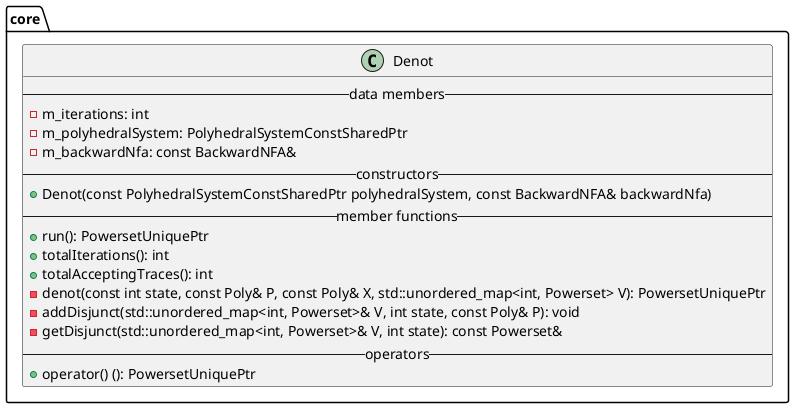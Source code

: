 @startuml
package core {
    class Denot {
        --data members--
        -m_iterations: int
        -m_polyhedralSystem: PolyhedralSystemConstSharedPtr
        -m_backwardNfa: const BackwardNFA&
        --constructors--
        +Denot(const PolyhedralSystemConstSharedPtr polyhedralSystem, const BackwardNFA& backwardNfa)
        --member functions--
        +run(): PowersetUniquePtr
        +totalIterations(): int
        +totalAcceptingTraces(): int
        -denot(const int state, const Poly& P, const Poly& X, std::unordered_map<int, Powerset> V): PowersetUniquePtr
        -addDisjunct(std::unordered_map<int, Powerset>& V, int state, const Poly& P): void
        -getDisjunct(std::unordered_map<int, Powerset>& V, int state): const Powerset&
        --operators--
        +operator() (): PowersetUniquePtr
    }
}
@enduml